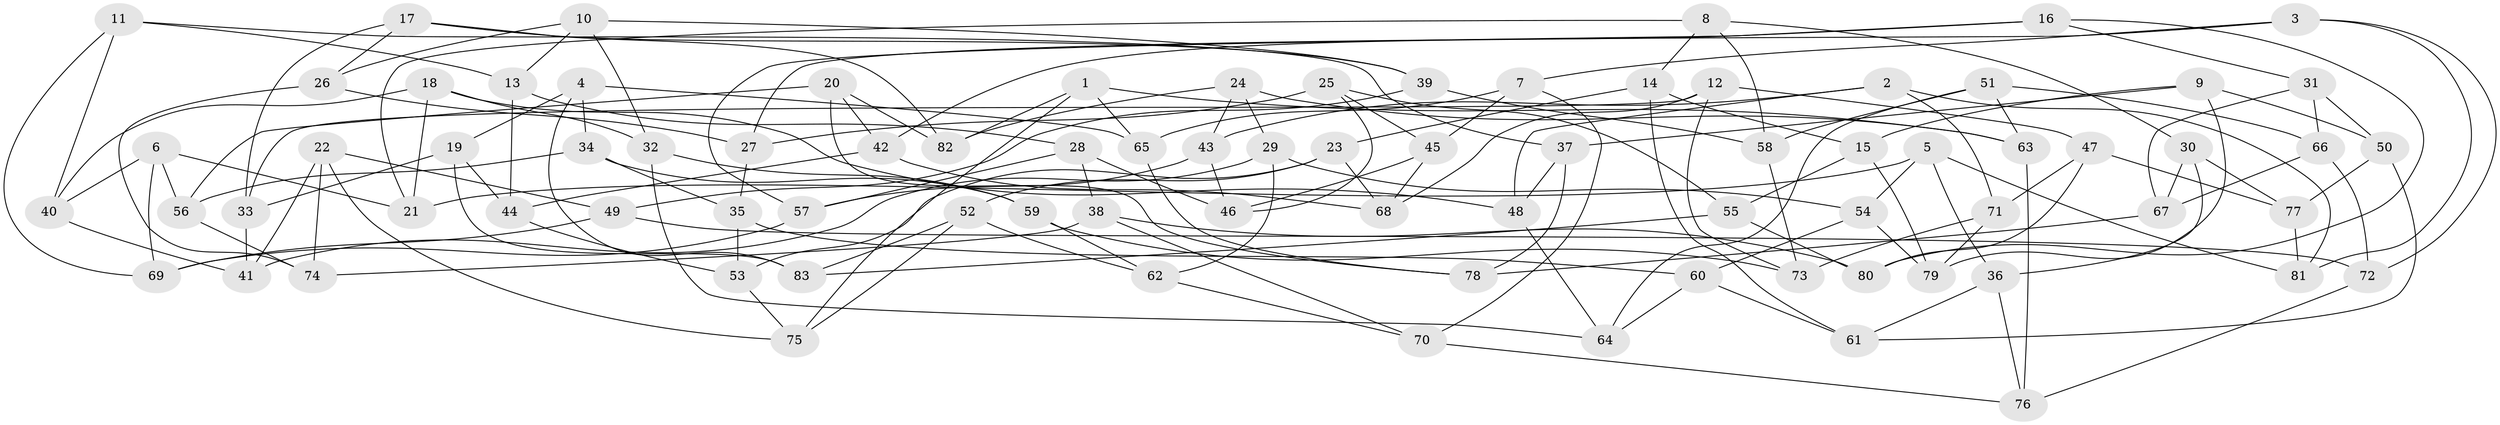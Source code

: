 // Generated by graph-tools (version 1.1) at 2025/58/03/09/25 04:58:31]
// undirected, 83 vertices, 166 edges
graph export_dot {
graph [start="1"]
  node [color=gray90,style=filled];
  1;
  2;
  3;
  4;
  5;
  6;
  7;
  8;
  9;
  10;
  11;
  12;
  13;
  14;
  15;
  16;
  17;
  18;
  19;
  20;
  21;
  22;
  23;
  24;
  25;
  26;
  27;
  28;
  29;
  30;
  31;
  32;
  33;
  34;
  35;
  36;
  37;
  38;
  39;
  40;
  41;
  42;
  43;
  44;
  45;
  46;
  47;
  48;
  49;
  50;
  51;
  52;
  53;
  54;
  55;
  56;
  57;
  58;
  59;
  60;
  61;
  62;
  63;
  64;
  65;
  66;
  67;
  68;
  69;
  70;
  71;
  72;
  73;
  74;
  75;
  76;
  77;
  78;
  79;
  80;
  81;
  82;
  83;
  1 -- 63;
  1 -- 75;
  1 -- 65;
  1 -- 82;
  2 -- 71;
  2 -- 81;
  2 -- 43;
  2 -- 48;
  3 -- 27;
  3 -- 72;
  3 -- 7;
  3 -- 81;
  4 -- 19;
  4 -- 34;
  4 -- 65;
  4 -- 83;
  5 -- 21;
  5 -- 36;
  5 -- 81;
  5 -- 54;
  6 -- 40;
  6 -- 56;
  6 -- 21;
  6 -- 69;
  7 -- 45;
  7 -- 70;
  7 -- 65;
  8 -- 14;
  8 -- 58;
  8 -- 30;
  8 -- 21;
  9 -- 50;
  9 -- 79;
  9 -- 15;
  9 -- 37;
  10 -- 26;
  10 -- 39;
  10 -- 13;
  10 -- 32;
  11 -- 37;
  11 -- 40;
  11 -- 13;
  11 -- 69;
  12 -- 47;
  12 -- 33;
  12 -- 73;
  12 -- 68;
  13 -- 28;
  13 -- 44;
  14 -- 15;
  14 -- 61;
  14 -- 23;
  15 -- 55;
  15 -- 79;
  16 -- 42;
  16 -- 80;
  16 -- 31;
  16 -- 57;
  17 -- 82;
  17 -- 26;
  17 -- 39;
  17 -- 33;
  18 -- 48;
  18 -- 40;
  18 -- 21;
  18 -- 32;
  19 -- 83;
  19 -- 33;
  19 -- 44;
  20 -- 56;
  20 -- 78;
  20 -- 42;
  20 -- 82;
  22 -- 49;
  22 -- 41;
  22 -- 74;
  22 -- 75;
  23 -- 68;
  23 -- 53;
  23 -- 52;
  24 -- 29;
  24 -- 82;
  24 -- 63;
  24 -- 43;
  25 -- 55;
  25 -- 27;
  25 -- 45;
  25 -- 46;
  26 -- 27;
  26 -- 74;
  27 -- 35;
  28 -- 57;
  28 -- 46;
  28 -- 38;
  29 -- 41;
  29 -- 54;
  29 -- 62;
  30 -- 77;
  30 -- 67;
  30 -- 36;
  31 -- 66;
  31 -- 67;
  31 -- 50;
  32 -- 64;
  32 -- 59;
  33 -- 41;
  34 -- 56;
  34 -- 59;
  34 -- 35;
  35 -- 60;
  35 -- 53;
  36 -- 76;
  36 -- 61;
  37 -- 48;
  37 -- 78;
  38 -- 80;
  38 -- 70;
  38 -- 74;
  39 -- 58;
  39 -- 49;
  40 -- 41;
  42 -- 44;
  42 -- 68;
  43 -- 46;
  43 -- 57;
  44 -- 53;
  45 -- 46;
  45 -- 68;
  47 -- 71;
  47 -- 77;
  47 -- 80;
  48 -- 64;
  49 -- 69;
  49 -- 72;
  50 -- 77;
  50 -- 61;
  51 -- 63;
  51 -- 64;
  51 -- 66;
  51 -- 58;
  52 -- 83;
  52 -- 75;
  52 -- 62;
  53 -- 75;
  54 -- 79;
  54 -- 60;
  55 -- 83;
  55 -- 80;
  56 -- 74;
  57 -- 69;
  58 -- 73;
  59 -- 62;
  59 -- 73;
  60 -- 61;
  60 -- 64;
  62 -- 70;
  63 -- 76;
  65 -- 78;
  66 -- 72;
  66 -- 67;
  67 -- 78;
  70 -- 76;
  71 -- 79;
  71 -- 73;
  72 -- 76;
  77 -- 81;
}
